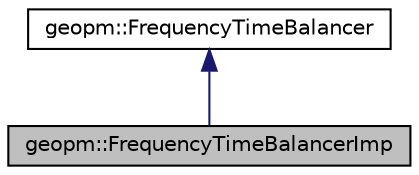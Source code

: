 digraph "geopm::FrequencyTimeBalancerImp"
{
 // LATEX_PDF_SIZE
  edge [fontname="Helvetica",fontsize="10",labelfontname="Helvetica",labelfontsize="10"];
  node [fontname="Helvetica",fontsize="10",shape=record];
  Node1 [label="geopm::FrequencyTimeBalancerImp",height=0.2,width=0.4,color="black", fillcolor="grey75", style="filled", fontcolor="black",tooltip=" "];
  Node2 -> Node1 [dir="back",color="midnightblue",fontsize="10",style="solid",fontname="Helvetica"];
  Node2 [label="geopm::FrequencyTimeBalancer",height=0.2,width=0.4,color="black", fillcolor="white", style="filled",URL="$classgeopm_1_1_frequency_time_balancer.html",tooltip=" "];
}

